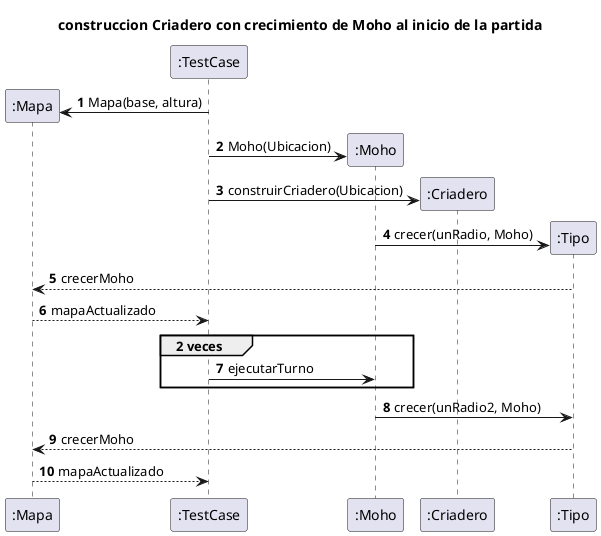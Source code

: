 @startuml
'https://plantuml.com/sequence-diagram
title construccion Criadero con crecimiento de Moho al inicio de la partida
autonumber
create ":Mapa"
":TestCase" -> ":Mapa": Mapa(base, altura)
create ":Moho"
":TestCase" -> ":Moho": Moho(Ubicacion)
create ":Criadero"
":TestCase" -> ":Criadero": construirCriadero(Ubicacion)

create ":Tipo"
":Moho" -> ":Tipo": crecer(unRadio, Moho)

":Tipo" --> ":Mapa": crecerMoho

":Mapa" --> ":TestCase": mapaActualizado
group 2 veces
      ":TestCase" -> ":Moho": ejecutarTurno
end
":Moho" -> ":Tipo": crecer(unRadio2, Moho)
":Tipo" --> ":Mapa": crecerMoho
":Mapa" --> ":TestCase": mapaActualizado




@enduml